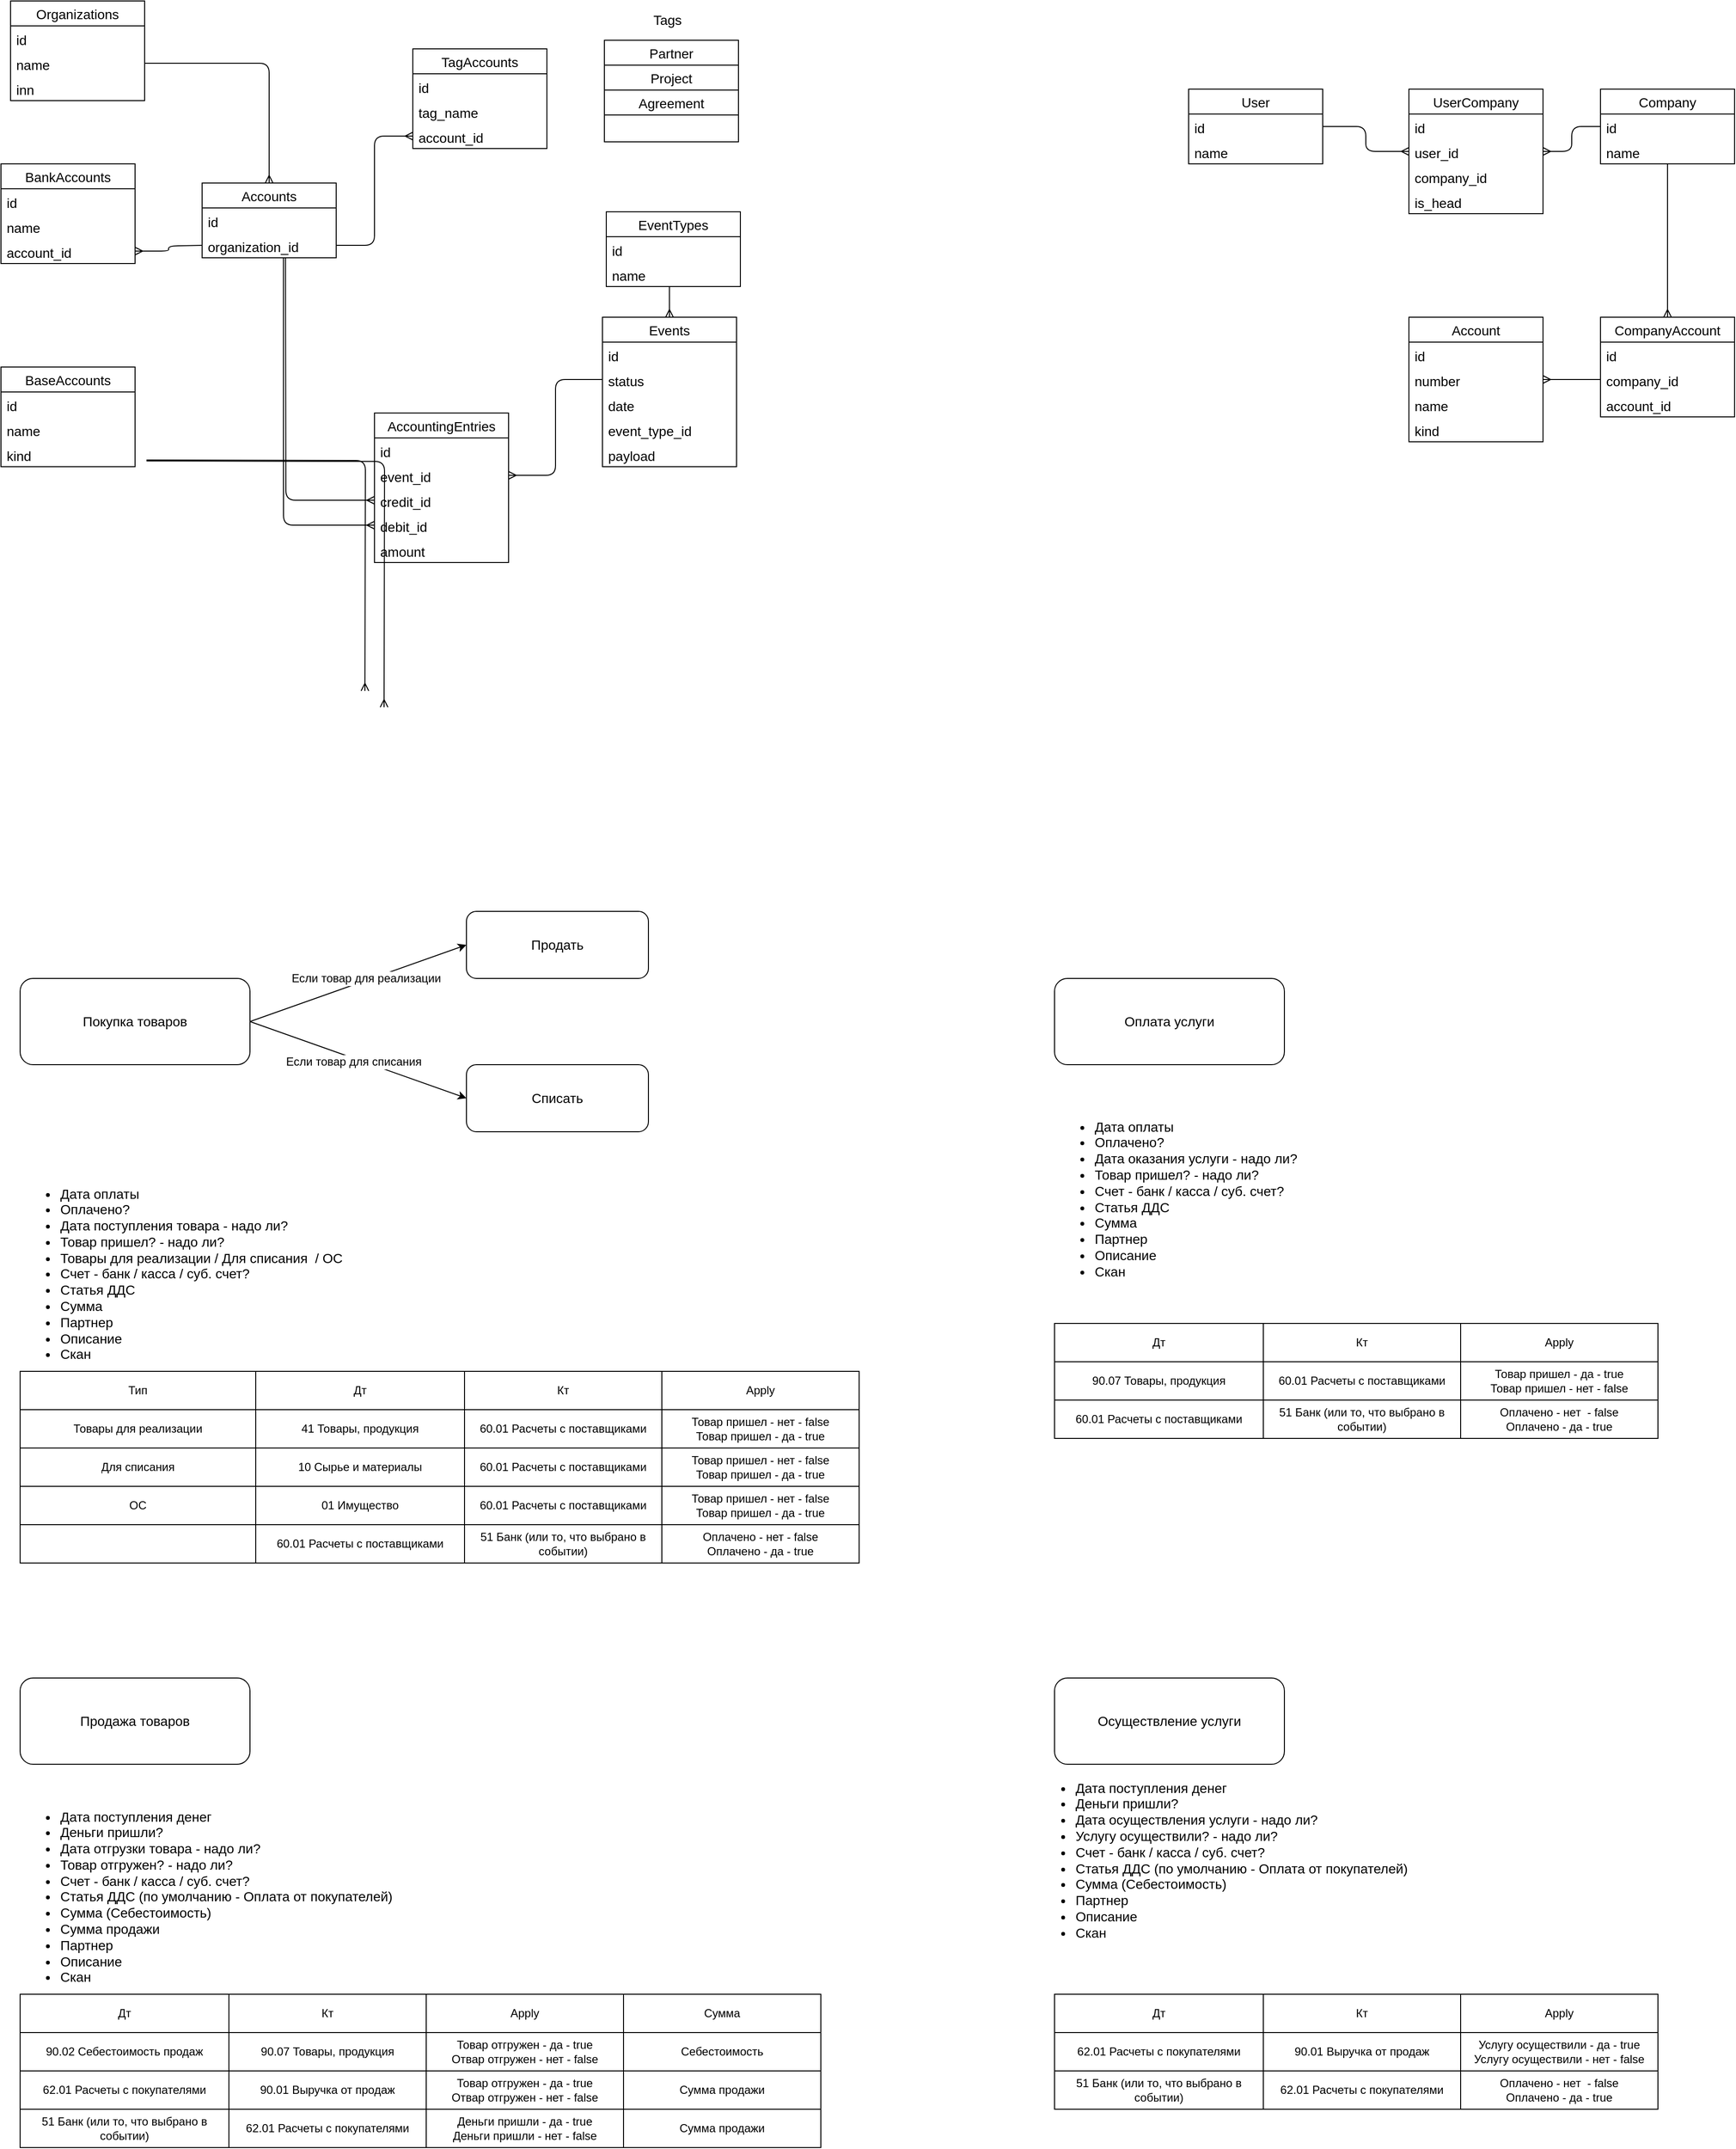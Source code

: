 <mxfile version="13.3.5" type="github">
  <diagram name="Page-1" id="9f46799a-70d6-7492-0946-bef42562c5a5">
    <mxGraphModel dx="1186" dy="796" grid="1" gridSize="10" guides="1" tooltips="1" connect="1" arrows="1" fold="1" page="1" pageScale="1" pageWidth="1100" pageHeight="850" background="#ffffff" math="0" shadow="0">
      <root>
        <mxCell id="0" />
        <mxCell id="1" parent="0" />
        <mxCell id="e2F7vwqkQ3G3IU7HkBEM-15" value="" style="endArrow=ERmany;html=1;endFill=0;entryX=0.5;entryY=0;entryDx=0;entryDy=0;edgeStyle=orthogonalEdgeStyle;exitX=1;exitY=0.5;exitDx=0;exitDy=0;" parent="1" source="e2F7vwqkQ3G3IU7HkBEM-13" target="e2F7vwqkQ3G3IU7HkBEM-5" edge="1">
          <mxGeometry width="50" height="50" relative="1" as="geometry">
            <mxPoint x="40" y="230" as="sourcePoint" />
            <mxPoint x="220" y="130" as="targetPoint" />
          </mxGeometry>
        </mxCell>
        <mxCell id="e2F7vwqkQ3G3IU7HkBEM-26" value="" style="endArrow=ERmany;html=1;endFill=0;entryX=0.5;entryY=0;entryDx=0;entryDy=0;edgeStyle=orthogonalEdgeStyle;exitX=0.471;exitY=0.962;exitDx=0;exitDy=0;exitPerimeter=0;" parent="1" source="e2F7vwqkQ3G3IU7HkBEM-19" target="e2F7vwqkQ3G3IU7HkBEM-21" edge="1">
          <mxGeometry width="50" height="50" relative="1" as="geometry">
            <mxPoint x="702" y="174" as="sourcePoint" />
            <mxPoint x="232" y="114" as="targetPoint" />
          </mxGeometry>
        </mxCell>
        <mxCell id="e2F7vwqkQ3G3IU7HkBEM-27" value="AccountingEntries" style="swimlane;fontStyle=0;childLayout=stackLayout;horizontal=1;startSize=26;fillColor=#ffffff;horizontalStack=0;resizeParent=1;resizeParentMax=0;resizeLast=0;collapsible=1;marginBottom=0;swimlaneFillColor=#ffffff;fontSize=14;" parent="1" vertex="1">
          <mxGeometry x="410" y="440" width="140" height="156" as="geometry">
            <mxRectangle x="200" y="110" width="80" height="26" as="alternateBounds" />
          </mxGeometry>
        </mxCell>
        <mxCell id="e2F7vwqkQ3G3IU7HkBEM-28" value="id" style="text;strokeColor=none;fillColor=none;align=left;verticalAlign=top;spacingLeft=4;spacingRight=4;overflow=hidden;rotatable=0;points=[[0,0.5],[1,0.5]];portConstraint=eastwest;fontSize=14;" parent="e2F7vwqkQ3G3IU7HkBEM-27" vertex="1">
          <mxGeometry y="26" width="140" height="26" as="geometry" />
        </mxCell>
        <mxCell id="e2F7vwqkQ3G3IU7HkBEM-32" value="event_id" style="text;strokeColor=none;fillColor=none;align=left;verticalAlign=top;spacingLeft=4;spacingRight=4;overflow=hidden;rotatable=0;points=[[0,0.5],[1,0.5]];portConstraint=eastwest;fontSize=14;" parent="e2F7vwqkQ3G3IU7HkBEM-27" vertex="1">
          <mxGeometry y="52" width="140" height="26" as="geometry" />
        </mxCell>
        <mxCell id="e2F7vwqkQ3G3IU7HkBEM-30" value="credit_id" style="text;strokeColor=none;fillColor=none;align=left;verticalAlign=top;spacingLeft=4;spacingRight=4;overflow=hidden;rotatable=0;points=[[0,0.5],[1,0.5]];portConstraint=eastwest;fontSize=14;" parent="e2F7vwqkQ3G3IU7HkBEM-27" vertex="1">
          <mxGeometry y="78" width="140" height="26" as="geometry" />
        </mxCell>
        <mxCell id="e2F7vwqkQ3G3IU7HkBEM-31" value="debit_id" style="text;strokeColor=none;fillColor=none;align=left;verticalAlign=top;spacingLeft=4;spacingRight=4;overflow=hidden;rotatable=0;points=[[0,0.5],[1,0.5]];portConstraint=eastwest;fontSize=14;" parent="e2F7vwqkQ3G3IU7HkBEM-27" vertex="1">
          <mxGeometry y="104" width="140" height="26" as="geometry" />
        </mxCell>
        <mxCell id="e2F7vwqkQ3G3IU7HkBEM-67" value="amount" style="text;strokeColor=none;fillColor=none;align=left;verticalAlign=top;spacingLeft=4;spacingRight=4;overflow=hidden;rotatable=0;points=[[0,0.5],[1,0.5]];portConstraint=eastwest;fontSize=14;" parent="e2F7vwqkQ3G3IU7HkBEM-27" vertex="1">
          <mxGeometry y="130" width="140" height="26" as="geometry" />
        </mxCell>
        <mxCell id="e2F7vwqkQ3G3IU7HkBEM-33" value="" style="endArrow=ERmany;html=1;endFill=0;edgeStyle=orthogonalEdgeStyle;exitX=0;exitY=0.5;exitDx=0;exitDy=0;entryX=1;entryY=0.5;entryDx=0;entryDy=0;" parent="1" source="e2F7vwqkQ3G3IU7HkBEM-23" target="e2F7vwqkQ3G3IU7HkBEM-32" edge="1">
          <mxGeometry width="50" height="50" relative="1" as="geometry">
            <mxPoint x="775.94" y="391.012" as="sourcePoint" />
            <mxPoint x="580" y="500" as="targetPoint" />
          </mxGeometry>
        </mxCell>
        <mxCell id="e2F7vwqkQ3G3IU7HkBEM-34" value="" style="endArrow=ERmany;html=1;endFill=0;edgeStyle=orthogonalEdgeStyle;entryX=0;entryY=0.5;entryDx=0;entryDy=0;" parent="1" target="e2F7vwqkQ3G3IU7HkBEM-30" edge="1">
          <mxGeometry width="50" height="50" relative="1" as="geometry">
            <mxPoint x="317" y="278" as="sourcePoint" />
            <mxPoint x="560" y="539" as="targetPoint" />
          </mxGeometry>
        </mxCell>
        <mxCell id="e2F7vwqkQ3G3IU7HkBEM-35" value="" style="endArrow=ERmany;html=1;endFill=0;edgeStyle=orthogonalEdgeStyle;entryX=0;entryY=0.5;entryDx=0;entryDy=0;" parent="1" source="e2F7vwqkQ3G3IU7HkBEM-10" target="e2F7vwqkQ3G3IU7HkBEM-31" edge="1">
          <mxGeometry width="50" height="50" relative="1" as="geometry">
            <mxPoint x="250" y="410" as="sourcePoint" />
            <mxPoint x="420" y="565" as="targetPoint" />
            <Array as="points">
              <mxPoint x="315" y="557" />
            </Array>
          </mxGeometry>
        </mxCell>
        <mxCell id="e2F7vwqkQ3G3IU7HkBEM-43" value="" style="endArrow=ERmany;html=1;endFill=0;edgeStyle=orthogonalEdgeStyle;exitX=0.514;exitY=0.962;exitDx=0;exitDy=0;exitPerimeter=0;entryX=0;entryY=0.5;entryDx=0;entryDy=0;" parent="1" edge="1">
          <mxGeometry width="50" height="50" relative="1" as="geometry">
            <mxPoint x="171.96" y="489.012" as="sourcePoint" />
            <mxPoint x="400" y="730" as="targetPoint" />
          </mxGeometry>
        </mxCell>
        <mxCell id="e2F7vwqkQ3G3IU7HkBEM-44" value="" style="endArrow=ERmany;html=1;endFill=0;edgeStyle=orthogonalEdgeStyle;exitX=0.514;exitY=1;exitDx=0;exitDy=0;exitPerimeter=0;entryX=0;entryY=0.5;entryDx=0;entryDy=0;" parent="1" edge="1">
          <mxGeometry width="50" height="50" relative="1" as="geometry">
            <mxPoint x="171.96" y="490" as="sourcePoint" />
            <mxPoint x="420" y="747" as="targetPoint" />
          </mxGeometry>
        </mxCell>
        <mxCell id="e2F7vwqkQ3G3IU7HkBEM-11" value="Organizations" style="swimlane;fontStyle=0;childLayout=stackLayout;horizontal=1;startSize=26;fillColor=#ffffff;horizontalStack=0;resizeParent=1;resizeParentMax=0;resizeLast=0;collapsible=1;marginBottom=0;swimlaneFillColor=#ffffff;fontSize=14;" parent="1" vertex="1">
          <mxGeometry x="30" y="10" width="140" height="104" as="geometry">
            <mxRectangle x="200" y="110" width="80" height="26" as="alternateBounds" />
          </mxGeometry>
        </mxCell>
        <mxCell id="e2F7vwqkQ3G3IU7HkBEM-12" value="id" style="text;strokeColor=none;fillColor=none;align=left;verticalAlign=top;spacingLeft=4;spacingRight=4;overflow=hidden;rotatable=0;points=[[0,0.5],[1,0.5]];portConstraint=eastwest;fontSize=14;" parent="e2F7vwqkQ3G3IU7HkBEM-11" vertex="1">
          <mxGeometry y="26" width="140" height="26" as="geometry" />
        </mxCell>
        <mxCell id="e2F7vwqkQ3G3IU7HkBEM-13" value="name" style="text;strokeColor=none;fillColor=none;align=left;verticalAlign=top;spacingLeft=4;spacingRight=4;overflow=hidden;rotatable=0;points=[[0,0.5],[1,0.5]];portConstraint=eastwest;fontSize=14;" parent="e2F7vwqkQ3G3IU7HkBEM-11" vertex="1">
          <mxGeometry y="52" width="140" height="26" as="geometry" />
        </mxCell>
        <mxCell id="e2F7vwqkQ3G3IU7HkBEM-14" value="inn" style="text;strokeColor=none;fillColor=none;align=left;verticalAlign=top;spacingLeft=4;spacingRight=4;overflow=hidden;rotatable=0;points=[[0,0.5],[1,0.5]];portConstraint=eastwest;fontSize=14;" parent="e2F7vwqkQ3G3IU7HkBEM-11" vertex="1">
          <mxGeometry y="78" width="140" height="26" as="geometry" />
        </mxCell>
        <mxCell id="e2F7vwqkQ3G3IU7HkBEM-56" value="BankAccounts" style="swimlane;fontStyle=0;childLayout=stackLayout;horizontal=1;startSize=26;fillColor=#ffffff;horizontalStack=0;resizeParent=1;resizeParentMax=0;resizeLast=0;collapsible=1;marginBottom=0;swimlaneFillColor=#ffffff;fontSize=14;" parent="1" vertex="1">
          <mxGeometry x="20" y="180" width="140" height="104" as="geometry">
            <mxRectangle x="200" y="200" width="80" height="26" as="alternateBounds" />
          </mxGeometry>
        </mxCell>
        <mxCell id="e2F7vwqkQ3G3IU7HkBEM-57" value="id" style="text;strokeColor=none;fillColor=none;align=left;verticalAlign=top;spacingLeft=4;spacingRight=4;overflow=hidden;rotatable=0;points=[[0,0.5],[1,0.5]];portConstraint=eastwest;fontSize=14;" parent="e2F7vwqkQ3G3IU7HkBEM-56" vertex="1">
          <mxGeometry y="26" width="140" height="26" as="geometry" />
        </mxCell>
        <mxCell id="e2F7vwqkQ3G3IU7HkBEM-58" value="name" style="text;strokeColor=none;fillColor=none;align=left;verticalAlign=top;spacingLeft=4;spacingRight=4;overflow=hidden;rotatable=0;points=[[0,0.5],[1,0.5]];portConstraint=eastwest;fontSize=14;" parent="e2F7vwqkQ3G3IU7HkBEM-56" vertex="1">
          <mxGeometry y="52" width="140" height="26" as="geometry" />
        </mxCell>
        <mxCell id="e2F7vwqkQ3G3IU7HkBEM-59" value="account_id" style="text;strokeColor=none;fillColor=none;align=left;verticalAlign=top;spacingLeft=4;spacingRight=4;overflow=hidden;rotatable=0;points=[[0,0.5],[1,0.5]];portConstraint=eastwest;fontSize=14;" parent="e2F7vwqkQ3G3IU7HkBEM-56" vertex="1">
          <mxGeometry y="78" width="140" height="26" as="geometry" />
        </mxCell>
        <mxCell id="e2F7vwqkQ3G3IU7HkBEM-5" value="Accounts" style="swimlane;fontStyle=0;childLayout=stackLayout;horizontal=1;startSize=26;fillColor=#ffffff;horizontalStack=0;resizeParent=1;resizeParentMax=0;resizeLast=0;collapsible=1;marginBottom=0;swimlaneFillColor=#ffffff;fontSize=14;" parent="1" vertex="1">
          <mxGeometry x="230" y="200" width="140" height="78" as="geometry">
            <mxRectangle x="200" y="200" width="80" height="26" as="alternateBounds" />
          </mxGeometry>
        </mxCell>
        <mxCell id="e2F7vwqkQ3G3IU7HkBEM-8" value="id" style="text;strokeColor=none;fillColor=none;align=left;verticalAlign=top;spacingLeft=4;spacingRight=4;overflow=hidden;rotatable=0;points=[[0,0.5],[1,0.5]];portConstraint=eastwest;fontSize=14;" parent="e2F7vwqkQ3G3IU7HkBEM-5" vertex="1">
          <mxGeometry y="26" width="140" height="26" as="geometry" />
        </mxCell>
        <mxCell id="e2F7vwqkQ3G3IU7HkBEM-10" value="organization_id" style="text;strokeColor=none;fillColor=none;align=left;verticalAlign=top;spacingLeft=4;spacingRight=4;overflow=hidden;rotatable=0;points=[[0,0.5],[1,0.5]];portConstraint=eastwest;fontSize=14;" parent="e2F7vwqkQ3G3IU7HkBEM-5" vertex="1">
          <mxGeometry y="52" width="140" height="26" as="geometry" />
        </mxCell>
        <mxCell id="e2F7vwqkQ3G3IU7HkBEM-70" value="TagAccounts" style="swimlane;fontStyle=0;childLayout=stackLayout;horizontal=1;startSize=26;fillColor=#ffffff;horizontalStack=0;resizeParent=1;resizeParentMax=0;resizeLast=0;collapsible=1;marginBottom=0;swimlaneFillColor=#ffffff;fontSize=14;" parent="1" vertex="1">
          <mxGeometry x="450" y="60" width="140" height="104" as="geometry">
            <mxRectangle x="200" y="200" width="80" height="26" as="alternateBounds" />
          </mxGeometry>
        </mxCell>
        <mxCell id="e2F7vwqkQ3G3IU7HkBEM-71" value="id" style="text;strokeColor=none;fillColor=none;align=left;verticalAlign=top;spacingLeft=4;spacingRight=4;overflow=hidden;rotatable=0;points=[[0,0.5],[1,0.5]];portConstraint=eastwest;fontSize=14;" parent="e2F7vwqkQ3G3IU7HkBEM-70" vertex="1">
          <mxGeometry y="26" width="140" height="26" as="geometry" />
        </mxCell>
        <mxCell id="e2F7vwqkQ3G3IU7HkBEM-72" value="tag_name" style="text;strokeColor=none;fillColor=none;align=left;verticalAlign=top;spacingLeft=4;spacingRight=4;overflow=hidden;rotatable=0;points=[[0,0.5],[1,0.5]];portConstraint=eastwest;fontSize=14;" parent="e2F7vwqkQ3G3IU7HkBEM-70" vertex="1">
          <mxGeometry y="52" width="140" height="26" as="geometry" />
        </mxCell>
        <mxCell id="e2F7vwqkQ3G3IU7HkBEM-75" value="account_id" style="text;strokeColor=none;fillColor=none;align=left;verticalAlign=top;spacingLeft=4;spacingRight=4;overflow=hidden;rotatable=0;points=[[0,0.5],[1,0.5]];portConstraint=eastwest;fontSize=14;" parent="e2F7vwqkQ3G3IU7HkBEM-70" vertex="1">
          <mxGeometry y="78" width="140" height="26" as="geometry" />
        </mxCell>
        <mxCell id="bCxZbBtF5jadTz3_KmkX-8" value="User" style="swimlane;fontStyle=0;childLayout=stackLayout;horizontal=1;startSize=26;fillColor=#ffffff;horizontalStack=0;resizeParent=1;resizeParentMax=0;resizeLast=0;collapsible=1;marginBottom=0;swimlaneFillColor=#ffffff;fontSize=14;" parent="1" vertex="1">
          <mxGeometry x="1260" y="102" width="140" height="78" as="geometry">
            <mxRectangle x="200" y="110" width="80" height="26" as="alternateBounds" />
          </mxGeometry>
        </mxCell>
        <mxCell id="bCxZbBtF5jadTz3_KmkX-13" value="id" style="text;strokeColor=none;fillColor=none;align=left;verticalAlign=top;spacingLeft=4;spacingRight=4;overflow=hidden;rotatable=0;points=[[0,0.5],[1,0.5]];portConstraint=eastwest;fontSize=14;" parent="bCxZbBtF5jadTz3_KmkX-8" vertex="1">
          <mxGeometry y="26" width="140" height="26" as="geometry" />
        </mxCell>
        <mxCell id="bCxZbBtF5jadTz3_KmkX-14" value="name" style="text;strokeColor=none;fillColor=none;align=left;verticalAlign=top;spacingLeft=4;spacingRight=4;overflow=hidden;rotatable=0;points=[[0,0.5],[1,0.5]];portConstraint=eastwest;fontSize=14;" parent="bCxZbBtF5jadTz3_KmkX-8" vertex="1">
          <mxGeometry y="52" width="140" height="26" as="geometry" />
        </mxCell>
        <mxCell id="bCxZbBtF5jadTz3_KmkX-11" value="Company" style="swimlane;fontStyle=0;childLayout=stackLayout;horizontal=1;startSize=26;fillColor=#ffffff;horizontalStack=0;resizeParent=1;resizeParentMax=0;resizeLast=0;collapsible=1;marginBottom=0;swimlaneFillColor=#ffffff;fontSize=14;" parent="1" vertex="1">
          <mxGeometry x="1690" y="102" width="140" height="78" as="geometry">
            <mxRectangle x="200" y="110" width="80" height="26" as="alternateBounds" />
          </mxGeometry>
        </mxCell>
        <mxCell id="bCxZbBtF5jadTz3_KmkX-19" value="id" style="text;strokeColor=none;fillColor=none;align=left;verticalAlign=top;spacingLeft=4;spacingRight=4;overflow=hidden;rotatable=0;points=[[0,0.5],[1,0.5]];portConstraint=eastwest;fontSize=14;" parent="bCxZbBtF5jadTz3_KmkX-11" vertex="1">
          <mxGeometry y="26" width="140" height="26" as="geometry" />
        </mxCell>
        <mxCell id="bCxZbBtF5jadTz3_KmkX-20" value="name" style="text;strokeColor=none;fillColor=none;align=left;verticalAlign=top;spacingLeft=4;spacingRight=4;overflow=hidden;rotatable=0;points=[[0,0.5],[1,0.5]];portConstraint=eastwest;fontSize=14;" parent="bCxZbBtF5jadTz3_KmkX-11" vertex="1">
          <mxGeometry y="52" width="140" height="26" as="geometry" />
        </mxCell>
        <mxCell id="bCxZbBtF5jadTz3_KmkX-12" value="UserCompany" style="swimlane;fontStyle=0;childLayout=stackLayout;horizontal=1;startSize=26;fillColor=#ffffff;horizontalStack=0;resizeParent=1;resizeParentMax=0;resizeLast=0;collapsible=1;marginBottom=0;swimlaneFillColor=#ffffff;fontSize=14;" parent="1" vertex="1">
          <mxGeometry x="1490" y="102" width="140" height="130" as="geometry">
            <mxRectangle x="200" y="110" width="80" height="26" as="alternateBounds" />
          </mxGeometry>
        </mxCell>
        <mxCell id="bCxZbBtF5jadTz3_KmkX-15" value="id" style="text;strokeColor=none;fillColor=none;align=left;verticalAlign=top;spacingLeft=4;spacingRight=4;overflow=hidden;rotatable=0;points=[[0,0.5],[1,0.5]];portConstraint=eastwest;fontSize=14;" parent="bCxZbBtF5jadTz3_KmkX-12" vertex="1">
          <mxGeometry y="26" width="140" height="26" as="geometry" />
        </mxCell>
        <mxCell id="bCxZbBtF5jadTz3_KmkX-16" value="user_id" style="text;strokeColor=none;fillColor=none;align=left;verticalAlign=top;spacingLeft=4;spacingRight=4;overflow=hidden;rotatable=0;points=[[0,0.5],[1,0.5]];portConstraint=eastwest;fontSize=14;" parent="bCxZbBtF5jadTz3_KmkX-12" vertex="1">
          <mxGeometry y="52" width="140" height="26" as="geometry" />
        </mxCell>
        <mxCell id="bCxZbBtF5jadTz3_KmkX-17" value="company_id" style="text;strokeColor=none;fillColor=none;align=left;verticalAlign=top;spacingLeft=4;spacingRight=4;overflow=hidden;rotatable=0;points=[[0,0.5],[1,0.5]];portConstraint=eastwest;fontSize=14;" parent="bCxZbBtF5jadTz3_KmkX-12" vertex="1">
          <mxGeometry y="78" width="140" height="26" as="geometry" />
        </mxCell>
        <mxCell id="bCxZbBtF5jadTz3_KmkX-18" value="is_head" style="text;strokeColor=none;fillColor=none;align=left;verticalAlign=top;spacingLeft=4;spacingRight=4;overflow=hidden;rotatable=0;points=[[0,0.5],[1,0.5]];portConstraint=eastwest;fontSize=14;" parent="bCxZbBtF5jadTz3_KmkX-12" vertex="1">
          <mxGeometry y="104" width="140" height="26" as="geometry" />
        </mxCell>
        <mxCell id="bCxZbBtF5jadTz3_KmkX-23" value="Account" style="swimlane;fontStyle=0;childLayout=stackLayout;horizontal=1;startSize=26;fillColor=#ffffff;horizontalStack=0;resizeParent=1;resizeParentMax=0;resizeLast=0;collapsible=1;marginBottom=0;swimlaneFillColor=#ffffff;fontSize=14;" parent="1" vertex="1">
          <mxGeometry x="1490" y="340" width="140" height="130" as="geometry">
            <mxRectangle x="200" y="110" width="80" height="26" as="alternateBounds" />
          </mxGeometry>
        </mxCell>
        <mxCell id="bCxZbBtF5jadTz3_KmkX-24" value="id" style="text;strokeColor=none;fillColor=none;align=left;verticalAlign=top;spacingLeft=4;spacingRight=4;overflow=hidden;rotatable=0;points=[[0,0.5],[1,0.5]];portConstraint=eastwest;fontSize=14;" parent="bCxZbBtF5jadTz3_KmkX-23" vertex="1">
          <mxGeometry y="26" width="140" height="26" as="geometry" />
        </mxCell>
        <mxCell id="bCxZbBtF5jadTz3_KmkX-26" value="number" style="text;strokeColor=none;fillColor=none;align=left;verticalAlign=top;spacingLeft=4;spacingRight=4;overflow=hidden;rotatable=0;points=[[0,0.5],[1,0.5]];portConstraint=eastwest;fontSize=14;" parent="bCxZbBtF5jadTz3_KmkX-23" vertex="1">
          <mxGeometry y="52" width="140" height="26" as="geometry" />
        </mxCell>
        <mxCell id="bCxZbBtF5jadTz3_KmkX-27" value="name" style="text;strokeColor=none;fillColor=none;align=left;verticalAlign=top;spacingLeft=4;spacingRight=4;overflow=hidden;rotatable=0;points=[[0,0.5],[1,0.5]];portConstraint=eastwest;fontSize=14;" parent="bCxZbBtF5jadTz3_KmkX-23" vertex="1">
          <mxGeometry y="78" width="140" height="26" as="geometry" />
        </mxCell>
        <mxCell id="bCxZbBtF5jadTz3_KmkX-25" value="kind" style="text;strokeColor=none;fillColor=none;align=left;verticalAlign=top;spacingLeft=4;spacingRight=4;overflow=hidden;rotatable=0;points=[[0,0.5],[1,0.5]];portConstraint=eastwest;fontSize=14;" parent="bCxZbBtF5jadTz3_KmkX-23" vertex="1">
          <mxGeometry y="104" width="140" height="26" as="geometry" />
        </mxCell>
        <mxCell id="bCxZbBtF5jadTz3_KmkX-28" value="CompanyAccount" style="swimlane;fontStyle=0;childLayout=stackLayout;horizontal=1;startSize=26;fillColor=#ffffff;horizontalStack=0;resizeParent=1;resizeParentMax=0;resizeLast=0;collapsible=1;marginBottom=0;swimlaneFillColor=#ffffff;fontSize=14;" parent="1" vertex="1">
          <mxGeometry x="1690" y="340" width="140" height="104" as="geometry">
            <mxRectangle x="200" y="110" width="80" height="26" as="alternateBounds" />
          </mxGeometry>
        </mxCell>
        <mxCell id="bCxZbBtF5jadTz3_KmkX-29" value="id" style="text;strokeColor=none;fillColor=none;align=left;verticalAlign=top;spacingLeft=4;spacingRight=4;overflow=hidden;rotatable=0;points=[[0,0.5],[1,0.5]];portConstraint=eastwest;fontSize=14;" parent="bCxZbBtF5jadTz3_KmkX-28" vertex="1">
          <mxGeometry y="26" width="140" height="26" as="geometry" />
        </mxCell>
        <mxCell id="bCxZbBtF5jadTz3_KmkX-30" value="company_id" style="text;strokeColor=none;fillColor=none;align=left;verticalAlign=top;spacingLeft=4;spacingRight=4;overflow=hidden;rotatable=0;points=[[0,0.5],[1,0.5]];portConstraint=eastwest;fontSize=14;" parent="bCxZbBtF5jadTz3_KmkX-28" vertex="1">
          <mxGeometry y="52" width="140" height="26" as="geometry" />
        </mxCell>
        <mxCell id="bCxZbBtF5jadTz3_KmkX-31" value="account_id" style="text;strokeColor=none;fillColor=none;align=left;verticalAlign=top;spacingLeft=4;spacingRight=4;overflow=hidden;rotatable=0;points=[[0,0.5],[1,0.5]];portConstraint=eastwest;fontSize=14;" parent="bCxZbBtF5jadTz3_KmkX-28" vertex="1">
          <mxGeometry y="78" width="140" height="26" as="geometry" />
        </mxCell>
        <mxCell id="e2F7vwqkQ3G3IU7HkBEM-60" value="" style="endArrow=ERmany;html=1;endFill=0;entryX=1;entryY=0.5;entryDx=0;entryDy=0;edgeStyle=orthogonalEdgeStyle;" parent="1" target="e2F7vwqkQ3G3IU7HkBEM-59" edge="1">
          <mxGeometry width="50" height="50" relative="1" as="geometry">
            <mxPoint x="230" y="265.059" as="sourcePoint" />
            <mxPoint x="280" y="210" as="targetPoint" />
          </mxGeometry>
        </mxCell>
        <mxCell id="e2F7vwqkQ3G3IU7HkBEM-77" value="" style="endArrow=ERmany;html=1;endFill=0;entryX=0;entryY=0.5;entryDx=0;entryDy=0;edgeStyle=orthogonalEdgeStyle;exitX=1;exitY=0.5;exitDx=0;exitDy=0;" parent="1" source="e2F7vwqkQ3G3IU7HkBEM-10" target="e2F7vwqkQ3G3IU7HkBEM-75" edge="1">
          <mxGeometry width="50" height="50" relative="1" as="geometry">
            <mxPoint x="180" y="85" as="sourcePoint" />
            <mxPoint x="310" y="210" as="targetPoint" />
          </mxGeometry>
        </mxCell>
        <mxCell id="e2F7vwqkQ3G3IU7HkBEM-90" value="" style="group" parent="1" vertex="1" connectable="0">
          <mxGeometry x="650" y="51" width="140" height="80" as="geometry" />
        </mxCell>
        <mxCell id="e2F7vwqkQ3G3IU7HkBEM-78" value="Partner" style="swimlane;fontStyle=0;childLayout=stackLayout;horizontal=1;startSize=26;fillColor=#ffffff;horizontalStack=0;resizeParent=1;resizeParentMax=0;resizeLast=0;collapsible=1;marginBottom=0;swimlaneFillColor=#ffffff;fontSize=14;" parent="e2F7vwqkQ3G3IU7HkBEM-90" vertex="1">
          <mxGeometry width="140" height="106" as="geometry">
            <mxRectangle x="200" y="200" width="80" height="26" as="alternateBounds" />
          </mxGeometry>
        </mxCell>
        <mxCell id="e2F7vwqkQ3G3IU7HkBEM-88" value="Project" style="swimlane;fontStyle=0;childLayout=stackLayout;horizontal=1;startSize=26;fillColor=#ffffff;horizontalStack=0;resizeParent=1;resizeParentMax=0;resizeLast=0;collapsible=1;marginBottom=0;swimlaneFillColor=#ffffff;fontSize=14;" parent="e2F7vwqkQ3G3IU7HkBEM-78" vertex="1">
          <mxGeometry y="26" width="140" height="80" as="geometry">
            <mxRectangle x="200" y="200" width="80" height="26" as="alternateBounds" />
          </mxGeometry>
        </mxCell>
        <mxCell id="e2F7vwqkQ3G3IU7HkBEM-92" value="Agreement" style="swimlane;fontStyle=0;childLayout=stackLayout;horizontal=1;startSize=26;fillColor=#ffffff;horizontalStack=0;resizeParent=1;resizeParentMax=0;resizeLast=0;collapsible=1;marginBottom=0;swimlaneFillColor=#ffffff;fontSize=14;" parent="e2F7vwqkQ3G3IU7HkBEM-88" vertex="1">
          <mxGeometry y="26" width="140" height="54" as="geometry">
            <mxRectangle x="200" y="200" width="80" height="26" as="alternateBounds" />
          </mxGeometry>
        </mxCell>
        <mxCell id="e2F7vwqkQ3G3IU7HkBEM-93" value="Tags" style="text;html=1;strokeColor=none;fillColor=none;align=center;verticalAlign=middle;whiteSpace=wrap;rounded=0;fontSize=14;" parent="1" vertex="1">
          <mxGeometry x="696" y="20" width="40" height="20" as="geometry" />
        </mxCell>
        <mxCell id="e2F7vwqkQ3G3IU7HkBEM-21" value="Events" style="swimlane;fontStyle=0;childLayout=stackLayout;horizontal=1;startSize=26;fillColor=#ffffff;horizontalStack=0;resizeParent=1;resizeParentMax=0;resizeLast=0;collapsible=1;marginBottom=0;swimlaneFillColor=#ffffff;fontSize=14;" parent="1" vertex="1">
          <mxGeometry x="648" y="340" width="140" height="156" as="geometry">
            <mxRectangle x="200" y="110" width="80" height="26" as="alternateBounds" />
          </mxGeometry>
        </mxCell>
        <mxCell id="e2F7vwqkQ3G3IU7HkBEM-22" value="id" style="text;strokeColor=none;fillColor=none;align=left;verticalAlign=top;spacingLeft=4;spacingRight=4;overflow=hidden;rotatable=0;points=[[0,0.5],[1,0.5]];portConstraint=eastwest;fontSize=14;" parent="e2F7vwqkQ3G3IU7HkBEM-21" vertex="1">
          <mxGeometry y="26" width="140" height="26" as="geometry" />
        </mxCell>
        <mxCell id="e2F7vwqkQ3G3IU7HkBEM-23" value="status" style="text;strokeColor=none;fillColor=none;align=left;verticalAlign=top;spacingLeft=4;spacingRight=4;overflow=hidden;rotatable=0;points=[[0,0.5],[1,0.5]];portConstraint=eastwest;fontSize=14;" parent="e2F7vwqkQ3G3IU7HkBEM-21" vertex="1">
          <mxGeometry y="52" width="140" height="26" as="geometry" />
        </mxCell>
        <mxCell id="e2F7vwqkQ3G3IU7HkBEM-25" value="date" style="text;strokeColor=none;fillColor=none;align=left;verticalAlign=top;spacingLeft=4;spacingRight=4;overflow=hidden;rotatable=0;points=[[0,0.5],[1,0.5]];portConstraint=eastwest;fontSize=14;" parent="e2F7vwqkQ3G3IU7HkBEM-21" vertex="1">
          <mxGeometry y="78" width="140" height="26" as="geometry" />
        </mxCell>
        <mxCell id="e2F7vwqkQ3G3IU7HkBEM-69" value="event_type_id" style="text;strokeColor=none;fillColor=none;align=left;verticalAlign=top;spacingLeft=4;spacingRight=4;overflow=hidden;rotatable=0;points=[[0,0.5],[1,0.5]];portConstraint=eastwest;fontSize=14;" parent="e2F7vwqkQ3G3IU7HkBEM-21" vertex="1">
          <mxGeometry y="104" width="140" height="26" as="geometry" />
        </mxCell>
        <mxCell id="e2F7vwqkQ3G3IU7HkBEM-24" value="payload" style="text;strokeColor=none;fillColor=none;align=left;verticalAlign=top;spacingLeft=4;spacingRight=4;overflow=hidden;rotatable=0;points=[[0,0.5],[1,0.5]];portConstraint=eastwest;fontSize=14;" parent="e2F7vwqkQ3G3IU7HkBEM-21" vertex="1">
          <mxGeometry y="130" width="140" height="26" as="geometry" />
        </mxCell>
        <mxCell id="e2F7vwqkQ3G3IU7HkBEM-17" value="EventTypes" style="swimlane;fontStyle=0;childLayout=stackLayout;horizontal=1;startSize=26;fillColor=#ffffff;horizontalStack=0;resizeParent=1;resizeParentMax=0;resizeLast=0;collapsible=1;marginBottom=0;swimlaneFillColor=#ffffff;fontSize=14;" parent="1" vertex="1">
          <mxGeometry x="652" y="230" width="140" height="78" as="geometry">
            <mxRectangle x="200" y="110" width="80" height="26" as="alternateBounds" />
          </mxGeometry>
        </mxCell>
        <mxCell id="e2F7vwqkQ3G3IU7HkBEM-18" value="id" style="text;strokeColor=none;fillColor=none;align=left;verticalAlign=top;spacingLeft=4;spacingRight=4;overflow=hidden;rotatable=0;points=[[0,0.5],[1,0.5]];portConstraint=eastwest;fontSize=14;" parent="e2F7vwqkQ3G3IU7HkBEM-17" vertex="1">
          <mxGeometry y="26" width="140" height="26" as="geometry" />
        </mxCell>
        <mxCell id="e2F7vwqkQ3G3IU7HkBEM-19" value="name" style="text;strokeColor=none;fillColor=none;align=left;verticalAlign=top;spacingLeft=4;spacingRight=4;overflow=hidden;rotatable=0;points=[[0,0.5],[1,0.5]];portConstraint=eastwest;fontSize=14;" parent="e2F7vwqkQ3G3IU7HkBEM-17" vertex="1">
          <mxGeometry y="52" width="140" height="26" as="geometry" />
        </mxCell>
        <mxCell id="e2F7vwqkQ3G3IU7HkBEM-94" value="BaseAccounts" style="swimlane;fontStyle=0;childLayout=stackLayout;horizontal=1;startSize=26;fillColor=#ffffff;horizontalStack=0;resizeParent=1;resizeParentMax=0;resizeLast=0;collapsible=1;marginBottom=0;swimlaneFillColor=#ffffff;fontSize=14;" parent="1" vertex="1">
          <mxGeometry x="20" y="392" width="140" height="104" as="geometry">
            <mxRectangle x="200" y="200" width="80" height="26" as="alternateBounds" />
          </mxGeometry>
        </mxCell>
        <mxCell id="e2F7vwqkQ3G3IU7HkBEM-95" value="id" style="text;strokeColor=none;fillColor=none;align=left;verticalAlign=top;spacingLeft=4;spacingRight=4;overflow=hidden;rotatable=0;points=[[0,0.5],[1,0.5]];portConstraint=eastwest;fontSize=14;" parent="e2F7vwqkQ3G3IU7HkBEM-94" vertex="1">
          <mxGeometry y="26" width="140" height="26" as="geometry" />
        </mxCell>
        <mxCell id="e2F7vwqkQ3G3IU7HkBEM-96" value="name" style="text;strokeColor=none;fillColor=none;align=left;verticalAlign=top;spacingLeft=4;spacingRight=4;overflow=hidden;rotatable=0;points=[[0,0.5],[1,0.5]];portConstraint=eastwest;fontSize=14;" parent="e2F7vwqkQ3G3IU7HkBEM-94" vertex="1">
          <mxGeometry y="52" width="140" height="26" as="geometry" />
        </mxCell>
        <mxCell id="e2F7vwqkQ3G3IU7HkBEM-98" value="kind" style="text;strokeColor=none;fillColor=none;align=left;verticalAlign=top;spacingLeft=4;spacingRight=4;overflow=hidden;rotatable=0;points=[[0,0.5],[1,0.5]];portConstraint=eastwest;fontSize=14;" parent="e2F7vwqkQ3G3IU7HkBEM-94" vertex="1">
          <mxGeometry y="78" width="140" height="26" as="geometry" />
        </mxCell>
        <mxCell id="bCxZbBtF5jadTz3_KmkX-21" value="" style="endArrow=ERmany;html=1;exitX=1;exitY=0.5;exitDx=0;exitDy=0;entryX=0;entryY=0.5;entryDx=0;entryDy=0;edgeStyle=orthogonalEdgeStyle;endFill=0;" parent="1" source="bCxZbBtF5jadTz3_KmkX-13" target="bCxZbBtF5jadTz3_KmkX-16" edge="1">
          <mxGeometry width="50" height="50" relative="1" as="geometry">
            <mxPoint x="1510" y="410" as="sourcePoint" />
            <mxPoint x="1560" y="360" as="targetPoint" />
          </mxGeometry>
        </mxCell>
        <mxCell id="bCxZbBtF5jadTz3_KmkX-22" value="" style="endArrow=ERmany;html=1;exitX=0;exitY=0.5;exitDx=0;exitDy=0;entryX=1;entryY=0.5;entryDx=0;entryDy=0;edgeStyle=orthogonalEdgeStyle;endFill=0;" parent="1" source="bCxZbBtF5jadTz3_KmkX-19" target="bCxZbBtF5jadTz3_KmkX-16" edge="1">
          <mxGeometry width="50" height="50" relative="1" as="geometry">
            <mxPoint x="1410" y="151" as="sourcePoint" />
            <mxPoint x="1500" y="177" as="targetPoint" />
          </mxGeometry>
        </mxCell>
        <mxCell id="bCxZbBtF5jadTz3_KmkX-33" value="" style="endArrow=ERmany;html=1;exitX=0;exitY=0.5;exitDx=0;exitDy=0;entryX=1;entryY=0.5;entryDx=0;entryDy=0;edgeStyle=orthogonalEdgeStyle;endFill=0;" parent="1" source="bCxZbBtF5jadTz3_KmkX-30" target="bCxZbBtF5jadTz3_KmkX-26" edge="1">
          <mxGeometry width="50" height="50" relative="1" as="geometry">
            <mxPoint x="1700" y="151" as="sourcePoint" />
            <mxPoint x="1640" y="177" as="targetPoint" />
          </mxGeometry>
        </mxCell>
        <mxCell id="bCxZbBtF5jadTz3_KmkX-34" value="" style="endArrow=ERmany;html=1;entryX=0.5;entryY=0;entryDx=0;entryDy=0;edgeStyle=orthogonalEdgeStyle;endFill=0;" parent="1" source="bCxZbBtF5jadTz3_KmkX-20" target="bCxZbBtF5jadTz3_KmkX-28" edge="1">
          <mxGeometry width="50" height="50" relative="1" as="geometry">
            <mxPoint x="1700" y="415" as="sourcePoint" />
            <mxPoint x="1640" y="415" as="targetPoint" />
            <Array as="points">
              <mxPoint x="1760" y="240" />
              <mxPoint x="1760" y="240" />
            </Array>
          </mxGeometry>
        </mxCell>
        <mxCell id="fS8NNH9jHNJrWvq1IYAq-1" value="Покупка товаров" style="rounded=1;whiteSpace=wrap;html=1;fontSize=14;" vertex="1" parent="1">
          <mxGeometry x="40" y="1030" width="240" height="90" as="geometry" />
        </mxCell>
        <mxCell id="fS8NNH9jHNJrWvq1IYAq-4" value="&lt;ul&gt;&lt;li&gt;&lt;span&gt;Дата оплаты&lt;/span&gt;&lt;br&gt;&lt;/li&gt;&lt;li&gt;&lt;span&gt;Оплачено?&lt;/span&gt;&lt;/li&gt;&lt;li&gt;Дата поступления товара - надо ли?&lt;/li&gt;&lt;li&gt;Товар пришел? - надо ли?&lt;/li&gt;&lt;li&gt;Товары для реализации / Для списания&amp;nbsp; / ОС&lt;br&gt;&lt;/li&gt;&lt;li&gt;Счет - банк / касса / суб. счет?&lt;/li&gt;&lt;li&gt;Статья ДДС&lt;/li&gt;&lt;li&gt;Сумма&lt;/li&gt;&lt;li&gt;Партнер&lt;/li&gt;&lt;li&gt;Описание&lt;/li&gt;&lt;li&gt;Скан&lt;/li&gt;&lt;/ul&gt;" style="text;strokeColor=none;fillColor=none;html=1;whiteSpace=wrap;verticalAlign=middle;overflow=hidden;fontSize=14;" vertex="1" parent="1">
          <mxGeometry x="40" y="1230" width="420" height="200" as="geometry" />
        </mxCell>
        <mxCell id="fS8NNH9jHNJrWvq1IYAq-66" value="" style="endArrow=classic;html=1;fontSize=14;exitX=1;exitY=0.5;exitDx=0;exitDy=0;entryX=0;entryY=0.5;entryDx=0;entryDy=0;" edge="1" parent="1" source="fS8NNH9jHNJrWvq1IYAq-1" target="fS8NNH9jHNJrWvq1IYAq-68">
          <mxGeometry width="50" height="50" relative="1" as="geometry">
            <mxPoint x="480" y="1260" as="sourcePoint" />
            <mxPoint x="380" y="1028.125" as="targetPoint" />
          </mxGeometry>
        </mxCell>
        <mxCell id="fS8NNH9jHNJrWvq1IYAq-73" value="Если товар для реализации" style="edgeLabel;html=1;align=center;verticalAlign=middle;resizable=0;points=[];fontSize=12;" vertex="1" connectable="0" parent="fS8NNH9jHNJrWvq1IYAq-66">
          <mxGeometry x="0.192" y="3" relative="1" as="geometry">
            <mxPoint x="-13.33" y="5.38" as="offset" />
          </mxGeometry>
        </mxCell>
        <mxCell id="fS8NNH9jHNJrWvq1IYAq-68" value="Продать" style="rounded=1;whiteSpace=wrap;html=1;fontSize=14;" vertex="1" parent="1">
          <mxGeometry x="506" y="960" width="190" height="70" as="geometry" />
        </mxCell>
        <mxCell id="fS8NNH9jHNJrWvq1IYAq-5" value="" style="shape=table;html=1;whiteSpace=wrap;startSize=0;container=1;collapsible=0;childLayout=tableLayout;fontSize=14;" vertex="1" parent="1">
          <mxGeometry x="40" y="1440" width="876" height="200" as="geometry" />
        </mxCell>
        <mxCell id="fS8NNH9jHNJrWvq1IYAq-6" value="" style="shape=partialRectangle;html=1;whiteSpace=wrap;collapsible=0;dropTarget=0;pointerEvents=0;fillColor=none;top=0;left=0;bottom=0;right=0;points=[[0,0.5],[1,0.5]];portConstraint=eastwest;" vertex="1" parent="fS8NNH9jHNJrWvq1IYAq-5">
          <mxGeometry width="876" height="40" as="geometry" />
        </mxCell>
        <mxCell id="fS8NNH9jHNJrWvq1IYAq-7" value="Тип" style="shape=partialRectangle;html=1;whiteSpace=wrap;connectable=0;fillColor=none;top=0;left=0;bottom=0;right=0;overflow=hidden;" vertex="1" parent="fS8NNH9jHNJrWvq1IYAq-6">
          <mxGeometry width="246" height="40" as="geometry" />
        </mxCell>
        <mxCell id="fS8NNH9jHNJrWvq1IYAq-8" value="Дт" style="shape=partialRectangle;html=1;whiteSpace=wrap;connectable=0;fillColor=none;top=0;left=0;bottom=0;right=0;overflow=hidden;" vertex="1" parent="fS8NNH9jHNJrWvq1IYAq-6">
          <mxGeometry x="246" width="218" height="40" as="geometry" />
        </mxCell>
        <mxCell id="fS8NNH9jHNJrWvq1IYAq-9" value="Кт" style="shape=partialRectangle;html=1;whiteSpace=wrap;connectable=0;fillColor=none;top=0;left=0;bottom=0;right=0;overflow=hidden;" vertex="1" parent="fS8NNH9jHNJrWvq1IYAq-6">
          <mxGeometry x="464" width="206" height="40" as="geometry" />
        </mxCell>
        <mxCell id="fS8NNH9jHNJrWvq1IYAq-146" value="Apply" style="shape=partialRectangle;html=1;whiteSpace=wrap;connectable=0;fillColor=none;top=0;left=0;bottom=0;right=0;overflow=hidden;" vertex="1" parent="fS8NNH9jHNJrWvq1IYAq-6">
          <mxGeometry x="670" width="206" height="40" as="geometry" />
        </mxCell>
        <mxCell id="fS8NNH9jHNJrWvq1IYAq-10" value="" style="shape=partialRectangle;html=1;whiteSpace=wrap;collapsible=0;dropTarget=0;pointerEvents=0;fillColor=none;top=0;left=0;bottom=0;right=0;points=[[0,0.5],[1,0.5]];portConstraint=eastwest;" vertex="1" parent="fS8NNH9jHNJrWvq1IYAq-5">
          <mxGeometry y="40" width="876" height="40" as="geometry" />
        </mxCell>
        <mxCell id="fS8NNH9jHNJrWvq1IYAq-11" value="Товары для реализации" style="shape=partialRectangle;html=1;whiteSpace=wrap;connectable=0;fillColor=none;top=0;left=0;bottom=0;right=0;overflow=hidden;" vertex="1" parent="fS8NNH9jHNJrWvq1IYAq-10">
          <mxGeometry width="246" height="40" as="geometry" />
        </mxCell>
        <mxCell id="fS8NNH9jHNJrWvq1IYAq-12" value="41 Товары, продукция" style="shape=partialRectangle;html=1;whiteSpace=wrap;connectable=0;fillColor=none;top=0;left=0;bottom=0;right=0;overflow=hidden;" vertex="1" parent="fS8NNH9jHNJrWvq1IYAq-10">
          <mxGeometry x="246" width="218" height="40" as="geometry" />
        </mxCell>
        <mxCell id="fS8NNH9jHNJrWvq1IYAq-13" value="60.01 Расчеты с поставщиками" style="shape=partialRectangle;html=1;whiteSpace=wrap;connectable=0;fillColor=none;top=0;left=0;bottom=0;right=0;overflow=hidden;" vertex="1" parent="fS8NNH9jHNJrWvq1IYAq-10">
          <mxGeometry x="464" width="206" height="40" as="geometry" />
        </mxCell>
        <mxCell id="fS8NNH9jHNJrWvq1IYAq-147" value="&lt;span&gt;Товар пришел - нет - false&lt;br&gt;&lt;/span&gt;Товар пришел&amp;nbsp;- да - true&lt;span&gt;&lt;br&gt;&lt;/span&gt;" style="shape=partialRectangle;html=1;whiteSpace=wrap;connectable=0;fillColor=none;top=0;left=0;bottom=0;right=0;overflow=hidden;" vertex="1" parent="fS8NNH9jHNJrWvq1IYAq-10">
          <mxGeometry x="670" width="206" height="40" as="geometry" />
        </mxCell>
        <mxCell id="fS8NNH9jHNJrWvq1IYAq-60" style="shape=partialRectangle;html=1;whiteSpace=wrap;collapsible=0;dropTarget=0;pointerEvents=0;fillColor=none;top=0;left=0;bottom=0;right=0;points=[[0,0.5],[1,0.5]];portConstraint=eastwest;" vertex="1" parent="fS8NNH9jHNJrWvq1IYAq-5">
          <mxGeometry y="80" width="876" height="40" as="geometry" />
        </mxCell>
        <mxCell id="fS8NNH9jHNJrWvq1IYAq-61" value="&lt;span&gt;Для списания&lt;/span&gt;" style="shape=partialRectangle;html=1;whiteSpace=wrap;connectable=0;fillColor=none;top=0;left=0;bottom=0;right=0;overflow=hidden;" vertex="1" parent="fS8NNH9jHNJrWvq1IYAq-60">
          <mxGeometry width="246" height="40" as="geometry" />
        </mxCell>
        <mxCell id="fS8NNH9jHNJrWvq1IYAq-62" value="10 Сырье и материалы" style="shape=partialRectangle;html=1;whiteSpace=wrap;connectable=0;fillColor=none;top=0;left=0;bottom=0;right=0;overflow=hidden;" vertex="1" parent="fS8NNH9jHNJrWvq1IYAq-60">
          <mxGeometry x="246" width="218" height="40" as="geometry" />
        </mxCell>
        <mxCell id="fS8NNH9jHNJrWvq1IYAq-63" value="&lt;span&gt;60.01 Расчеты с поставщиками&lt;/span&gt;" style="shape=partialRectangle;html=1;whiteSpace=wrap;connectable=0;fillColor=none;top=0;left=0;bottom=0;right=0;overflow=hidden;" vertex="1" parent="fS8NNH9jHNJrWvq1IYAq-60">
          <mxGeometry x="464" width="206" height="40" as="geometry" />
        </mxCell>
        <mxCell id="fS8NNH9jHNJrWvq1IYAq-148" value="Товар пришел&lt;span&gt;&amp;nbsp;- нет - false&lt;br&gt;&lt;/span&gt;Товар пришел&lt;span&gt;&amp;nbsp;- да - true&lt;/span&gt;" style="shape=partialRectangle;html=1;whiteSpace=wrap;connectable=0;fillColor=none;top=0;left=0;bottom=0;right=0;overflow=hidden;" vertex="1" parent="fS8NNH9jHNJrWvq1IYAq-60">
          <mxGeometry x="670" width="206" height="40" as="geometry" />
        </mxCell>
        <mxCell id="fS8NNH9jHNJrWvq1IYAq-56" style="shape=partialRectangle;html=1;whiteSpace=wrap;collapsible=0;dropTarget=0;pointerEvents=0;fillColor=none;top=0;left=0;bottom=0;right=0;points=[[0,0.5],[1,0.5]];portConstraint=eastwest;" vertex="1" parent="fS8NNH9jHNJrWvq1IYAq-5">
          <mxGeometry y="120" width="876" height="40" as="geometry" />
        </mxCell>
        <mxCell id="fS8NNH9jHNJrWvq1IYAq-57" value="&lt;span&gt;ОС&lt;/span&gt;" style="shape=partialRectangle;html=1;whiteSpace=wrap;connectable=0;fillColor=none;top=0;left=0;bottom=0;right=0;overflow=hidden;" vertex="1" parent="fS8NNH9jHNJrWvq1IYAq-56">
          <mxGeometry width="246" height="40" as="geometry" />
        </mxCell>
        <mxCell id="fS8NNH9jHNJrWvq1IYAq-58" value="01 Имущество" style="shape=partialRectangle;html=1;whiteSpace=wrap;connectable=0;fillColor=none;top=0;left=0;bottom=0;right=0;overflow=hidden;" vertex="1" parent="fS8NNH9jHNJrWvq1IYAq-56">
          <mxGeometry x="246" width="218" height="40" as="geometry" />
        </mxCell>
        <mxCell id="fS8NNH9jHNJrWvq1IYAq-59" value="&lt;span&gt;60.01 Расчеты с поставщиками&lt;/span&gt;" style="shape=partialRectangle;html=1;whiteSpace=wrap;connectable=0;fillColor=none;top=0;left=0;bottom=0;right=0;overflow=hidden;" vertex="1" parent="fS8NNH9jHNJrWvq1IYAq-56">
          <mxGeometry x="464" width="206" height="40" as="geometry" />
        </mxCell>
        <mxCell id="fS8NNH9jHNJrWvq1IYAq-149" value="Товар пришел&lt;span&gt;&amp;nbsp;- нет - false&lt;br&gt;&lt;/span&gt;Товар пришел&lt;span&gt;&amp;nbsp;- да - true&lt;/span&gt;" style="shape=partialRectangle;html=1;whiteSpace=wrap;connectable=0;fillColor=none;top=0;left=0;bottom=0;right=0;overflow=hidden;" vertex="1" parent="fS8NNH9jHNJrWvq1IYAq-56">
          <mxGeometry x="670" width="206" height="40" as="geometry" />
        </mxCell>
        <mxCell id="fS8NNH9jHNJrWvq1IYAq-14" value="" style="shape=partialRectangle;html=1;whiteSpace=wrap;collapsible=0;dropTarget=0;pointerEvents=0;fillColor=none;top=0;left=0;bottom=0;right=0;points=[[0,0.5],[1,0.5]];portConstraint=eastwest;" vertex="1" parent="fS8NNH9jHNJrWvq1IYAq-5">
          <mxGeometry y="160" width="876" height="40" as="geometry" />
        </mxCell>
        <mxCell id="fS8NNH9jHNJrWvq1IYAq-15" value="" style="shape=partialRectangle;html=1;whiteSpace=wrap;connectable=0;fillColor=none;top=0;left=0;bottom=0;right=0;overflow=hidden;" vertex="1" parent="fS8NNH9jHNJrWvq1IYAq-14">
          <mxGeometry width="246" height="40" as="geometry" />
        </mxCell>
        <mxCell id="fS8NNH9jHNJrWvq1IYAq-16" value="&lt;span&gt;60.01 Расчеты с поставщиками&lt;/span&gt;" style="shape=partialRectangle;html=1;whiteSpace=wrap;connectable=0;fillColor=none;top=0;left=0;bottom=0;right=0;overflow=hidden;" vertex="1" parent="fS8NNH9jHNJrWvq1IYAq-14">
          <mxGeometry x="246" width="218" height="40" as="geometry" />
        </mxCell>
        <mxCell id="fS8NNH9jHNJrWvq1IYAq-17" value="51 Банк (или то, что выбрано в событии)" style="shape=partialRectangle;html=1;whiteSpace=wrap;connectable=0;fillColor=none;top=0;left=0;bottom=0;right=0;overflow=hidden;" vertex="1" parent="fS8NNH9jHNJrWvq1IYAq-14">
          <mxGeometry x="464" width="206" height="40" as="geometry" />
        </mxCell>
        <mxCell id="fS8NNH9jHNJrWvq1IYAq-150" value="&lt;span&gt;Оплачено - нет - false&lt;br&gt;&lt;/span&gt;&lt;span&gt;Оплачено - да - true&lt;/span&gt;" style="shape=partialRectangle;html=1;whiteSpace=wrap;connectable=0;fillColor=none;top=0;left=0;bottom=0;right=0;overflow=hidden;" vertex="1" parent="fS8NNH9jHNJrWvq1IYAq-14">
          <mxGeometry x="670" width="206" height="40" as="geometry" />
        </mxCell>
        <mxCell id="fS8NNH9jHNJrWvq1IYAq-69" value="Списать" style="rounded=1;whiteSpace=wrap;html=1;fontSize=14;" vertex="1" parent="1">
          <mxGeometry x="506" y="1120" width="190" height="70" as="geometry" />
        </mxCell>
        <mxCell id="fS8NNH9jHNJrWvq1IYAq-71" value="" style="endArrow=classic;html=1;fontSize=14;exitX=1;exitY=0.5;exitDx=0;exitDy=0;entryX=0;entryY=0.5;entryDx=0;entryDy=0;" edge="1" parent="1" source="fS8NNH9jHNJrWvq1IYAq-1" target="fS8NNH9jHNJrWvq1IYAq-69">
          <mxGeometry width="50" height="50" relative="1" as="geometry">
            <mxPoint x="290" y="1085" as="sourcePoint" />
            <mxPoint x="370" y="1005" as="targetPoint" />
          </mxGeometry>
        </mxCell>
        <mxCell id="fS8NNH9jHNJrWvq1IYAq-74" value="Если товар для списания" style="edgeLabel;html=1;align=center;verticalAlign=middle;resizable=0;points=[];fontSize=12;" vertex="1" connectable="0" parent="fS8NNH9jHNJrWvq1IYAq-71">
          <mxGeometry x="-0.037" y="-3" relative="1" as="geometry">
            <mxPoint as="offset" />
          </mxGeometry>
        </mxCell>
        <mxCell id="fS8NNH9jHNJrWvq1IYAq-75" value="Оплата услуги" style="rounded=1;whiteSpace=wrap;html=1;fontSize=14;" vertex="1" parent="1">
          <mxGeometry x="1120" y="1030" width="240" height="90" as="geometry" />
        </mxCell>
        <mxCell id="fS8NNH9jHNJrWvq1IYAq-76" value="&lt;ul&gt;&lt;li&gt;&lt;span&gt;Дата оплаты&lt;/span&gt;&lt;br&gt;&lt;/li&gt;&lt;li&gt;&lt;span&gt;Оплачено?&lt;/span&gt;&lt;/li&gt;&lt;li&gt;Дата оказания услуги - надо ли?&lt;/li&gt;&lt;li&gt;Товар пришел? - надо ли?&lt;/li&gt;&lt;li&gt;Счет - банк / касса / суб. счет?&lt;/li&gt;&lt;li&gt;Статья ДДС&lt;/li&gt;&lt;li&gt;Сумма&lt;/li&gt;&lt;li&gt;Партнер&lt;/li&gt;&lt;li&gt;Описание&lt;/li&gt;&lt;li&gt;Скан&lt;/li&gt;&lt;/ul&gt;" style="text;strokeColor=none;fillColor=none;html=1;whiteSpace=wrap;verticalAlign=middle;overflow=hidden;fontSize=14;" vertex="1" parent="1">
          <mxGeometry x="1120" y="1160" width="420" height="200" as="geometry" />
        </mxCell>
        <mxCell id="fS8NNH9jHNJrWvq1IYAq-120" value="Продажа товаров" style="rounded=1;whiteSpace=wrap;html=1;fontSize=14;" vertex="1" parent="1">
          <mxGeometry x="40" y="1760" width="240" height="90" as="geometry" />
        </mxCell>
        <mxCell id="fS8NNH9jHNJrWvq1IYAq-77" value="" style="shape=table;html=1;whiteSpace=wrap;startSize=0;container=1;collapsible=0;childLayout=tableLayout;fontSize=14;" vertex="1" parent="1">
          <mxGeometry x="1120" y="1390" width="630" height="120" as="geometry" />
        </mxCell>
        <mxCell id="fS8NNH9jHNJrWvq1IYAq-78" value="" style="shape=partialRectangle;html=1;whiteSpace=wrap;collapsible=0;dropTarget=0;pointerEvents=0;fillColor=none;top=0;left=0;bottom=0;right=0;points=[[0,0.5],[1,0.5]];portConstraint=eastwest;" vertex="1" parent="fS8NNH9jHNJrWvq1IYAq-77">
          <mxGeometry width="630" height="40" as="geometry" />
        </mxCell>
        <mxCell id="fS8NNH9jHNJrWvq1IYAq-80" value="Дт" style="shape=partialRectangle;html=1;whiteSpace=wrap;connectable=0;fillColor=none;top=0;left=0;bottom=0;right=0;overflow=hidden;" vertex="1" parent="fS8NNH9jHNJrWvq1IYAq-78">
          <mxGeometry width="218" height="40" as="geometry" />
        </mxCell>
        <mxCell id="fS8NNH9jHNJrWvq1IYAq-81" value="Кт" style="shape=partialRectangle;html=1;whiteSpace=wrap;connectable=0;fillColor=none;top=0;left=0;bottom=0;right=0;overflow=hidden;" vertex="1" parent="fS8NNH9jHNJrWvq1IYAq-78">
          <mxGeometry x="218" width="206" height="40" as="geometry" />
        </mxCell>
        <mxCell id="fS8NNH9jHNJrWvq1IYAq-143" value="Apply" style="shape=partialRectangle;html=1;whiteSpace=wrap;connectable=0;fillColor=none;top=0;left=0;bottom=0;right=0;overflow=hidden;" vertex="1" parent="fS8NNH9jHNJrWvq1IYAq-78">
          <mxGeometry x="424" width="206" height="40" as="geometry" />
        </mxCell>
        <mxCell id="fS8NNH9jHNJrWvq1IYAq-82" value="" style="shape=partialRectangle;html=1;whiteSpace=wrap;collapsible=0;dropTarget=0;pointerEvents=0;fillColor=none;top=0;left=0;bottom=0;right=0;points=[[0,0.5],[1,0.5]];portConstraint=eastwest;" vertex="1" parent="fS8NNH9jHNJrWvq1IYAq-77">
          <mxGeometry y="40" width="630" height="40" as="geometry" />
        </mxCell>
        <mxCell id="fS8NNH9jHNJrWvq1IYAq-84" value="90.07 Товары, продукция" style="shape=partialRectangle;html=1;whiteSpace=wrap;connectable=0;fillColor=none;top=0;left=0;bottom=0;right=0;overflow=hidden;" vertex="1" parent="fS8NNH9jHNJrWvq1IYAq-82">
          <mxGeometry width="218" height="40" as="geometry" />
        </mxCell>
        <mxCell id="fS8NNH9jHNJrWvq1IYAq-85" value="60.01 Расчеты с поставщиками" style="shape=partialRectangle;html=1;whiteSpace=wrap;connectable=0;fillColor=none;top=0;left=0;bottom=0;right=0;overflow=hidden;" vertex="1" parent="fS8NNH9jHNJrWvq1IYAq-82">
          <mxGeometry x="218" width="206" height="40" as="geometry" />
        </mxCell>
        <mxCell id="fS8NNH9jHNJrWvq1IYAq-144" value="Товар пришел - да - true&lt;br&gt;Товар пришел - нет - false" style="shape=partialRectangle;html=1;whiteSpace=wrap;connectable=0;fillColor=none;top=0;left=0;bottom=0;right=0;overflow=hidden;" vertex="1" parent="fS8NNH9jHNJrWvq1IYAq-82">
          <mxGeometry x="424" width="206" height="40" as="geometry" />
        </mxCell>
        <mxCell id="fS8NNH9jHNJrWvq1IYAq-94" value="" style="shape=partialRectangle;html=1;whiteSpace=wrap;collapsible=0;dropTarget=0;pointerEvents=0;fillColor=none;top=0;left=0;bottom=0;right=0;points=[[0,0.5],[1,0.5]];portConstraint=eastwest;" vertex="1" parent="fS8NNH9jHNJrWvq1IYAq-77">
          <mxGeometry y="80" width="630" height="40" as="geometry" />
        </mxCell>
        <mxCell id="fS8NNH9jHNJrWvq1IYAq-96" value="&lt;span&gt;60.01 Расчеты с поставщиками&lt;/span&gt;" style="shape=partialRectangle;html=1;whiteSpace=wrap;connectable=0;fillColor=none;top=0;left=0;bottom=0;right=0;overflow=hidden;" vertex="1" parent="fS8NNH9jHNJrWvq1IYAq-94">
          <mxGeometry width="218" height="40" as="geometry" />
        </mxCell>
        <mxCell id="fS8NNH9jHNJrWvq1IYAq-97" value="51 Банк&amp;nbsp;(или то, что выбрано в событии)" style="shape=partialRectangle;html=1;whiteSpace=wrap;connectable=0;fillColor=none;top=0;left=0;bottom=0;right=0;overflow=hidden;" vertex="1" parent="fS8NNH9jHNJrWvq1IYAq-94">
          <mxGeometry x="218" width="206" height="40" as="geometry" />
        </mxCell>
        <mxCell id="fS8NNH9jHNJrWvq1IYAq-145" value="&lt;span&gt;Оплачено - нет&amp;nbsp; - false&lt;br&gt;&lt;/span&gt;&lt;span&gt;Оплачено - да - true&lt;/span&gt;" style="shape=partialRectangle;html=1;whiteSpace=wrap;connectable=0;fillColor=none;top=0;left=0;bottom=0;right=0;overflow=hidden;" vertex="1" parent="fS8NNH9jHNJrWvq1IYAq-94">
          <mxGeometry x="424" width="206" height="40" as="geometry" />
        </mxCell>
        <mxCell id="fS8NNH9jHNJrWvq1IYAq-121" value="&lt;ul&gt;&lt;li&gt;&lt;span&gt;Дата поступления денег&lt;/span&gt;&lt;br&gt;&lt;/li&gt;&lt;li&gt;&lt;span&gt;Деньги пришли?&lt;/span&gt;&lt;/li&gt;&lt;li&gt;Дата отгрузки товара - надо ли?&lt;/li&gt;&lt;li&gt;Товар отгружен? - надо ли?&lt;/li&gt;&lt;li&gt;Счет - банк / касса / суб. счет?&lt;/li&gt;&lt;li&gt;Статья ДДС (по умолчанию - Оплата от покупателей)&lt;/li&gt;&lt;li&gt;Сумма (Себестоимость)&lt;/li&gt;&lt;li&gt;Сумма продажи&lt;/li&gt;&lt;li&gt;Партнер&lt;/li&gt;&lt;li&gt;Описание&lt;/li&gt;&lt;li&gt;Скан&lt;/li&gt;&lt;/ul&gt;" style="text;strokeColor=none;fillColor=none;html=1;whiteSpace=wrap;verticalAlign=middle;overflow=hidden;fontSize=14;" vertex="1" parent="1">
          <mxGeometry x="40" y="1880" width="420" height="200" as="geometry" />
        </mxCell>
        <mxCell id="fS8NNH9jHNJrWvq1IYAq-122" value="" style="shape=table;html=1;whiteSpace=wrap;startSize=0;container=1;collapsible=0;childLayout=tableLayout;fontSize=14;" vertex="1" parent="1">
          <mxGeometry x="40" y="2090" width="836" height="160" as="geometry" />
        </mxCell>
        <mxCell id="fS8NNH9jHNJrWvq1IYAq-123" value="" style="shape=partialRectangle;html=1;whiteSpace=wrap;collapsible=0;dropTarget=0;pointerEvents=0;fillColor=none;top=0;left=0;bottom=0;right=0;points=[[0,0.5],[1,0.5]];portConstraint=eastwest;" vertex="1" parent="fS8NNH9jHNJrWvq1IYAq-122">
          <mxGeometry width="836" height="40" as="geometry" />
        </mxCell>
        <mxCell id="fS8NNH9jHNJrWvq1IYAq-125" value="Дт" style="shape=partialRectangle;html=1;whiteSpace=wrap;connectable=0;fillColor=none;top=0;left=0;bottom=0;right=0;overflow=hidden;" vertex="1" parent="fS8NNH9jHNJrWvq1IYAq-123">
          <mxGeometry width="218" height="40" as="geometry" />
        </mxCell>
        <mxCell id="fS8NNH9jHNJrWvq1IYAq-126" value="Кт" style="shape=partialRectangle;html=1;whiteSpace=wrap;connectable=0;fillColor=none;top=0;left=0;bottom=0;right=0;overflow=hidden;" vertex="1" parent="fS8NNH9jHNJrWvq1IYAq-123">
          <mxGeometry x="218" width="206" height="40" as="geometry" />
        </mxCell>
        <mxCell id="fS8NNH9jHNJrWvq1IYAq-151" value="Apply" style="shape=partialRectangle;html=1;whiteSpace=wrap;connectable=0;fillColor=none;top=0;left=0;bottom=0;right=0;overflow=hidden;" vertex="1" parent="fS8NNH9jHNJrWvq1IYAq-123">
          <mxGeometry x="424" width="206" height="40" as="geometry" />
        </mxCell>
        <mxCell id="fS8NNH9jHNJrWvq1IYAq-139" value="Сумма" style="shape=partialRectangle;html=1;whiteSpace=wrap;connectable=0;fillColor=none;top=0;left=0;bottom=0;right=0;overflow=hidden;" vertex="1" parent="fS8NNH9jHNJrWvq1IYAq-123">
          <mxGeometry x="630" width="206" height="40" as="geometry" />
        </mxCell>
        <mxCell id="fS8NNH9jHNJrWvq1IYAq-127" value="" style="shape=partialRectangle;html=1;whiteSpace=wrap;collapsible=0;dropTarget=0;pointerEvents=0;fillColor=none;top=0;left=0;bottom=0;right=0;points=[[0,0.5],[1,0.5]];portConstraint=eastwest;" vertex="1" parent="fS8NNH9jHNJrWvq1IYAq-122">
          <mxGeometry y="40" width="836" height="40" as="geometry" />
        </mxCell>
        <mxCell id="fS8NNH9jHNJrWvq1IYAq-129" value="90.02 Себестоимость продаж" style="shape=partialRectangle;html=1;whiteSpace=wrap;connectable=0;fillColor=none;top=0;left=0;bottom=0;right=0;overflow=hidden;" vertex="1" parent="fS8NNH9jHNJrWvq1IYAq-127">
          <mxGeometry width="218" height="40" as="geometry" />
        </mxCell>
        <mxCell id="fS8NNH9jHNJrWvq1IYAq-130" value="90.07 Товары, продукция" style="shape=partialRectangle;html=1;whiteSpace=wrap;connectable=0;fillColor=none;top=0;left=0;bottom=0;right=0;overflow=hidden;" vertex="1" parent="fS8NNH9jHNJrWvq1IYAq-127">
          <mxGeometry x="218" width="206" height="40" as="geometry" />
        </mxCell>
        <mxCell id="fS8NNH9jHNJrWvq1IYAq-152" value="Товар отгружен - да - true&lt;br&gt;Отвар отгружен - нет - false" style="shape=partialRectangle;html=1;whiteSpace=wrap;connectable=0;fillColor=none;top=0;left=0;bottom=0;right=0;overflow=hidden;" vertex="1" parent="fS8NNH9jHNJrWvq1IYAq-127">
          <mxGeometry x="424" width="206" height="40" as="geometry" />
        </mxCell>
        <mxCell id="fS8NNH9jHNJrWvq1IYAq-140" value="Себестоимость" style="shape=partialRectangle;html=1;whiteSpace=wrap;connectable=0;fillColor=none;top=0;left=0;bottom=0;right=0;overflow=hidden;" vertex="1" parent="fS8NNH9jHNJrWvq1IYAq-127">
          <mxGeometry x="630" width="206" height="40" as="geometry" />
        </mxCell>
        <mxCell id="fS8NNH9jHNJrWvq1IYAq-135" style="shape=partialRectangle;html=1;whiteSpace=wrap;collapsible=0;dropTarget=0;pointerEvents=0;fillColor=none;top=0;left=0;bottom=0;right=0;points=[[0,0.5],[1,0.5]];portConstraint=eastwest;" vertex="1" parent="fS8NNH9jHNJrWvq1IYAq-122">
          <mxGeometry y="80" width="836" height="40" as="geometry" />
        </mxCell>
        <mxCell id="fS8NNH9jHNJrWvq1IYAq-137" value="62.01 Расчеты с покупателями" style="shape=partialRectangle;html=1;whiteSpace=wrap;connectable=0;fillColor=none;top=0;left=0;bottom=0;right=0;overflow=hidden;" vertex="1" parent="fS8NNH9jHNJrWvq1IYAq-135">
          <mxGeometry width="218" height="40" as="geometry" />
        </mxCell>
        <mxCell id="fS8NNH9jHNJrWvq1IYAq-138" value="90.01 Выручка от продаж" style="shape=partialRectangle;html=1;whiteSpace=wrap;connectable=0;fillColor=none;top=0;left=0;bottom=0;right=0;overflow=hidden;" vertex="1" parent="fS8NNH9jHNJrWvq1IYAq-135">
          <mxGeometry x="218" width="206" height="40" as="geometry" />
        </mxCell>
        <mxCell id="fS8NNH9jHNJrWvq1IYAq-153" value="&lt;span&gt;Товар отгружен - да - true&lt;/span&gt;&lt;br&gt;&lt;span&gt;Отвар отгружен - нет - false&lt;/span&gt;" style="shape=partialRectangle;html=1;whiteSpace=wrap;connectable=0;fillColor=none;top=0;left=0;bottom=0;right=0;overflow=hidden;" vertex="1" parent="fS8NNH9jHNJrWvq1IYAq-135">
          <mxGeometry x="424" width="206" height="40" as="geometry" />
        </mxCell>
        <mxCell id="fS8NNH9jHNJrWvq1IYAq-141" value="Сумма продажи" style="shape=partialRectangle;html=1;whiteSpace=wrap;connectable=0;fillColor=none;top=0;left=0;bottom=0;right=0;overflow=hidden;" vertex="1" parent="fS8NNH9jHNJrWvq1IYAq-135">
          <mxGeometry x="630" width="206" height="40" as="geometry" />
        </mxCell>
        <mxCell id="fS8NNH9jHNJrWvq1IYAq-131" value="" style="shape=partialRectangle;html=1;whiteSpace=wrap;collapsible=0;dropTarget=0;pointerEvents=0;fillColor=none;top=0;left=0;bottom=0;right=0;points=[[0,0.5],[1,0.5]];portConstraint=eastwest;" vertex="1" parent="fS8NNH9jHNJrWvq1IYAq-122">
          <mxGeometry y="120" width="836" height="40" as="geometry" />
        </mxCell>
        <mxCell id="fS8NNH9jHNJrWvq1IYAq-133" value="51 Банк&amp;nbsp;(или то, что выбрано в событии)" style="shape=partialRectangle;html=1;whiteSpace=wrap;connectable=0;fillColor=none;top=0;left=0;bottom=0;right=0;overflow=hidden;" vertex="1" parent="fS8NNH9jHNJrWvq1IYAq-131">
          <mxGeometry width="218" height="40" as="geometry" />
        </mxCell>
        <mxCell id="fS8NNH9jHNJrWvq1IYAq-134" value="&lt;span&gt;62.01 Расчеты с покупателями&lt;/span&gt;" style="shape=partialRectangle;html=1;whiteSpace=wrap;connectable=0;fillColor=none;top=0;left=0;bottom=0;right=0;overflow=hidden;" vertex="1" parent="fS8NNH9jHNJrWvq1IYAq-131">
          <mxGeometry x="218" width="206" height="40" as="geometry" />
        </mxCell>
        <mxCell id="fS8NNH9jHNJrWvq1IYAq-154" value="&lt;span&gt;Деньги пришли&lt;/span&gt;&lt;span&gt;&amp;nbsp;- да - true&lt;br&gt;&lt;/span&gt;Деньги пришли&amp;nbsp;- нет - false&lt;span&gt;&lt;br&gt;&lt;/span&gt;" style="shape=partialRectangle;html=1;whiteSpace=wrap;connectable=0;fillColor=none;top=0;left=0;bottom=0;right=0;overflow=hidden;" vertex="1" parent="fS8NNH9jHNJrWvq1IYAq-131">
          <mxGeometry x="424" width="206" height="40" as="geometry" />
        </mxCell>
        <mxCell id="fS8NNH9jHNJrWvq1IYAq-142" value="&lt;span&gt;Сумма продажи&lt;/span&gt;" style="shape=partialRectangle;html=1;whiteSpace=wrap;connectable=0;fillColor=none;top=0;left=0;bottom=0;right=0;overflow=hidden;" vertex="1" parent="fS8NNH9jHNJrWvq1IYAq-131">
          <mxGeometry x="630" width="206" height="40" as="geometry" />
        </mxCell>
        <mxCell id="fS8NNH9jHNJrWvq1IYAq-155" value="Осуществление услуги" style="rounded=1;whiteSpace=wrap;html=1;fontSize=14;" vertex="1" parent="1">
          <mxGeometry x="1120" y="1760" width="240" height="90" as="geometry" />
        </mxCell>
        <mxCell id="fS8NNH9jHNJrWvq1IYAq-156" value="&lt;ul&gt;&lt;li&gt;&lt;span&gt;Дата поступления денег&lt;/span&gt;&lt;br&gt;&lt;/li&gt;&lt;li&gt;&lt;span&gt;Деньги пришли?&lt;/span&gt;&lt;/li&gt;&lt;li&gt;Дата осуществления услуги - надо ли?&lt;/li&gt;&lt;li&gt;Услугу осуществили? - надо ли?&lt;/li&gt;&lt;li&gt;Счет - банк / касса / суб. счет?&lt;/li&gt;&lt;li&gt;Статья ДДС (по умолчанию - Оплата от покупателей)&lt;/li&gt;&lt;li&gt;Сумма (Себестоимость)&lt;/li&gt;&lt;li&gt;Партнер&lt;/li&gt;&lt;li&gt;Описание&lt;/li&gt;&lt;li&gt;Скан&lt;/li&gt;&lt;/ul&gt;" style="text;strokeColor=none;fillColor=none;html=1;whiteSpace=wrap;verticalAlign=middle;overflow=hidden;fontSize=14;" vertex="1" parent="1">
          <mxGeometry x="1100" y="1850" width="420" height="200" as="geometry" />
        </mxCell>
        <mxCell id="fS8NNH9jHNJrWvq1IYAq-157" value="" style="shape=table;html=1;whiteSpace=wrap;startSize=0;container=1;collapsible=0;childLayout=tableLayout;fontSize=14;" vertex="1" parent="1">
          <mxGeometry x="1120" y="2090" width="630" height="120" as="geometry" />
        </mxCell>
        <mxCell id="fS8NNH9jHNJrWvq1IYAq-158" value="" style="shape=partialRectangle;html=1;whiteSpace=wrap;collapsible=0;dropTarget=0;pointerEvents=0;fillColor=none;top=0;left=0;bottom=0;right=0;points=[[0,0.5],[1,0.5]];portConstraint=eastwest;" vertex="1" parent="fS8NNH9jHNJrWvq1IYAq-157">
          <mxGeometry width="630" height="40" as="geometry" />
        </mxCell>
        <mxCell id="fS8NNH9jHNJrWvq1IYAq-159" value="Дт" style="shape=partialRectangle;html=1;whiteSpace=wrap;connectable=0;fillColor=none;top=0;left=0;bottom=0;right=0;overflow=hidden;" vertex="1" parent="fS8NNH9jHNJrWvq1IYAq-158">
          <mxGeometry width="218" height="40" as="geometry" />
        </mxCell>
        <mxCell id="fS8NNH9jHNJrWvq1IYAq-160" value="Кт" style="shape=partialRectangle;html=1;whiteSpace=wrap;connectable=0;fillColor=none;top=0;left=0;bottom=0;right=0;overflow=hidden;" vertex="1" parent="fS8NNH9jHNJrWvq1IYAq-158">
          <mxGeometry x="218" width="206" height="40" as="geometry" />
        </mxCell>
        <mxCell id="fS8NNH9jHNJrWvq1IYAq-161" value="Apply" style="shape=partialRectangle;html=1;whiteSpace=wrap;connectable=0;fillColor=none;top=0;left=0;bottom=0;right=0;overflow=hidden;" vertex="1" parent="fS8NNH9jHNJrWvq1IYAq-158">
          <mxGeometry x="424" width="206" height="40" as="geometry" />
        </mxCell>
        <mxCell id="fS8NNH9jHNJrWvq1IYAq-162" value="" style="shape=partialRectangle;html=1;whiteSpace=wrap;collapsible=0;dropTarget=0;pointerEvents=0;fillColor=none;top=0;left=0;bottom=0;right=0;points=[[0,0.5],[1,0.5]];portConstraint=eastwest;" vertex="1" parent="fS8NNH9jHNJrWvq1IYAq-157">
          <mxGeometry y="40" width="630" height="40" as="geometry" />
        </mxCell>
        <mxCell id="fS8NNH9jHNJrWvq1IYAq-163" value="62.01 Расчеты с покупателями" style="shape=partialRectangle;html=1;whiteSpace=wrap;connectable=0;fillColor=none;top=0;left=0;bottom=0;right=0;overflow=hidden;" vertex="1" parent="fS8NNH9jHNJrWvq1IYAq-162">
          <mxGeometry width="218" height="40" as="geometry" />
        </mxCell>
        <mxCell id="fS8NNH9jHNJrWvq1IYAq-164" value="90.01 Выручка от продаж" style="shape=partialRectangle;html=1;whiteSpace=wrap;connectable=0;fillColor=none;top=0;left=0;bottom=0;right=0;overflow=hidden;" vertex="1" parent="fS8NNH9jHNJrWvq1IYAq-162">
          <mxGeometry x="218" width="206" height="40" as="geometry" />
        </mxCell>
        <mxCell id="fS8NNH9jHNJrWvq1IYAq-165" value="Услугу осуществили - да - true&lt;br&gt;Услугу осуществили&amp;nbsp;- нет - false" style="shape=partialRectangle;html=1;whiteSpace=wrap;connectable=0;fillColor=none;top=0;left=0;bottom=0;right=0;overflow=hidden;" vertex="1" parent="fS8NNH9jHNJrWvq1IYAq-162">
          <mxGeometry x="424" width="206" height="40" as="geometry" />
        </mxCell>
        <mxCell id="fS8NNH9jHNJrWvq1IYAq-166" value="" style="shape=partialRectangle;html=1;whiteSpace=wrap;collapsible=0;dropTarget=0;pointerEvents=0;fillColor=none;top=0;left=0;bottom=0;right=0;points=[[0,0.5],[1,0.5]];portConstraint=eastwest;" vertex="1" parent="fS8NNH9jHNJrWvq1IYAq-157">
          <mxGeometry y="80" width="630" height="40" as="geometry" />
        </mxCell>
        <mxCell id="fS8NNH9jHNJrWvq1IYAq-167" value="51 Банк&amp;nbsp;(или то, что выбрано в событии)" style="shape=partialRectangle;html=1;whiteSpace=wrap;connectable=0;fillColor=none;top=0;left=0;bottom=0;right=0;overflow=hidden;" vertex="1" parent="fS8NNH9jHNJrWvq1IYAq-166">
          <mxGeometry width="218" height="40" as="geometry" />
        </mxCell>
        <mxCell id="fS8NNH9jHNJrWvq1IYAq-168" value="62.01 Расчеты с покупателями" style="shape=partialRectangle;html=1;whiteSpace=wrap;connectable=0;fillColor=none;top=0;left=0;bottom=0;right=0;overflow=hidden;" vertex="1" parent="fS8NNH9jHNJrWvq1IYAq-166">
          <mxGeometry x="218" width="206" height="40" as="geometry" />
        </mxCell>
        <mxCell id="fS8NNH9jHNJrWvq1IYAq-169" value="&lt;span&gt;Оплачено - нет&amp;nbsp; - false&lt;br&gt;&lt;/span&gt;&lt;span&gt;Оплачено - да - true&lt;/span&gt;" style="shape=partialRectangle;html=1;whiteSpace=wrap;connectable=0;fillColor=none;top=0;left=0;bottom=0;right=0;overflow=hidden;" vertex="1" parent="fS8NNH9jHNJrWvq1IYAq-166">
          <mxGeometry x="424" width="206" height="40" as="geometry" />
        </mxCell>
      </root>
    </mxGraphModel>
  </diagram>
</mxfile>
